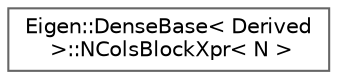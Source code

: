 digraph "Graphical Class Hierarchy"
{
 // LATEX_PDF_SIZE
  bgcolor="transparent";
  edge [fontname=Helvetica,fontsize=10,labelfontname=Helvetica,labelfontsize=10];
  node [fontname=Helvetica,fontsize=10,shape=box,height=0.2,width=0.4];
  rankdir="LR";
  Node0 [id="Node000000",label="Eigen::DenseBase\< Derived\l \>::NColsBlockXpr\< N \>",height=0.2,width=0.4,color="grey40", fillcolor="white", style="filled",URL="$structEigen_1_1DenseBase_1_1NColsBlockXpr.html",tooltip=" "];
}
